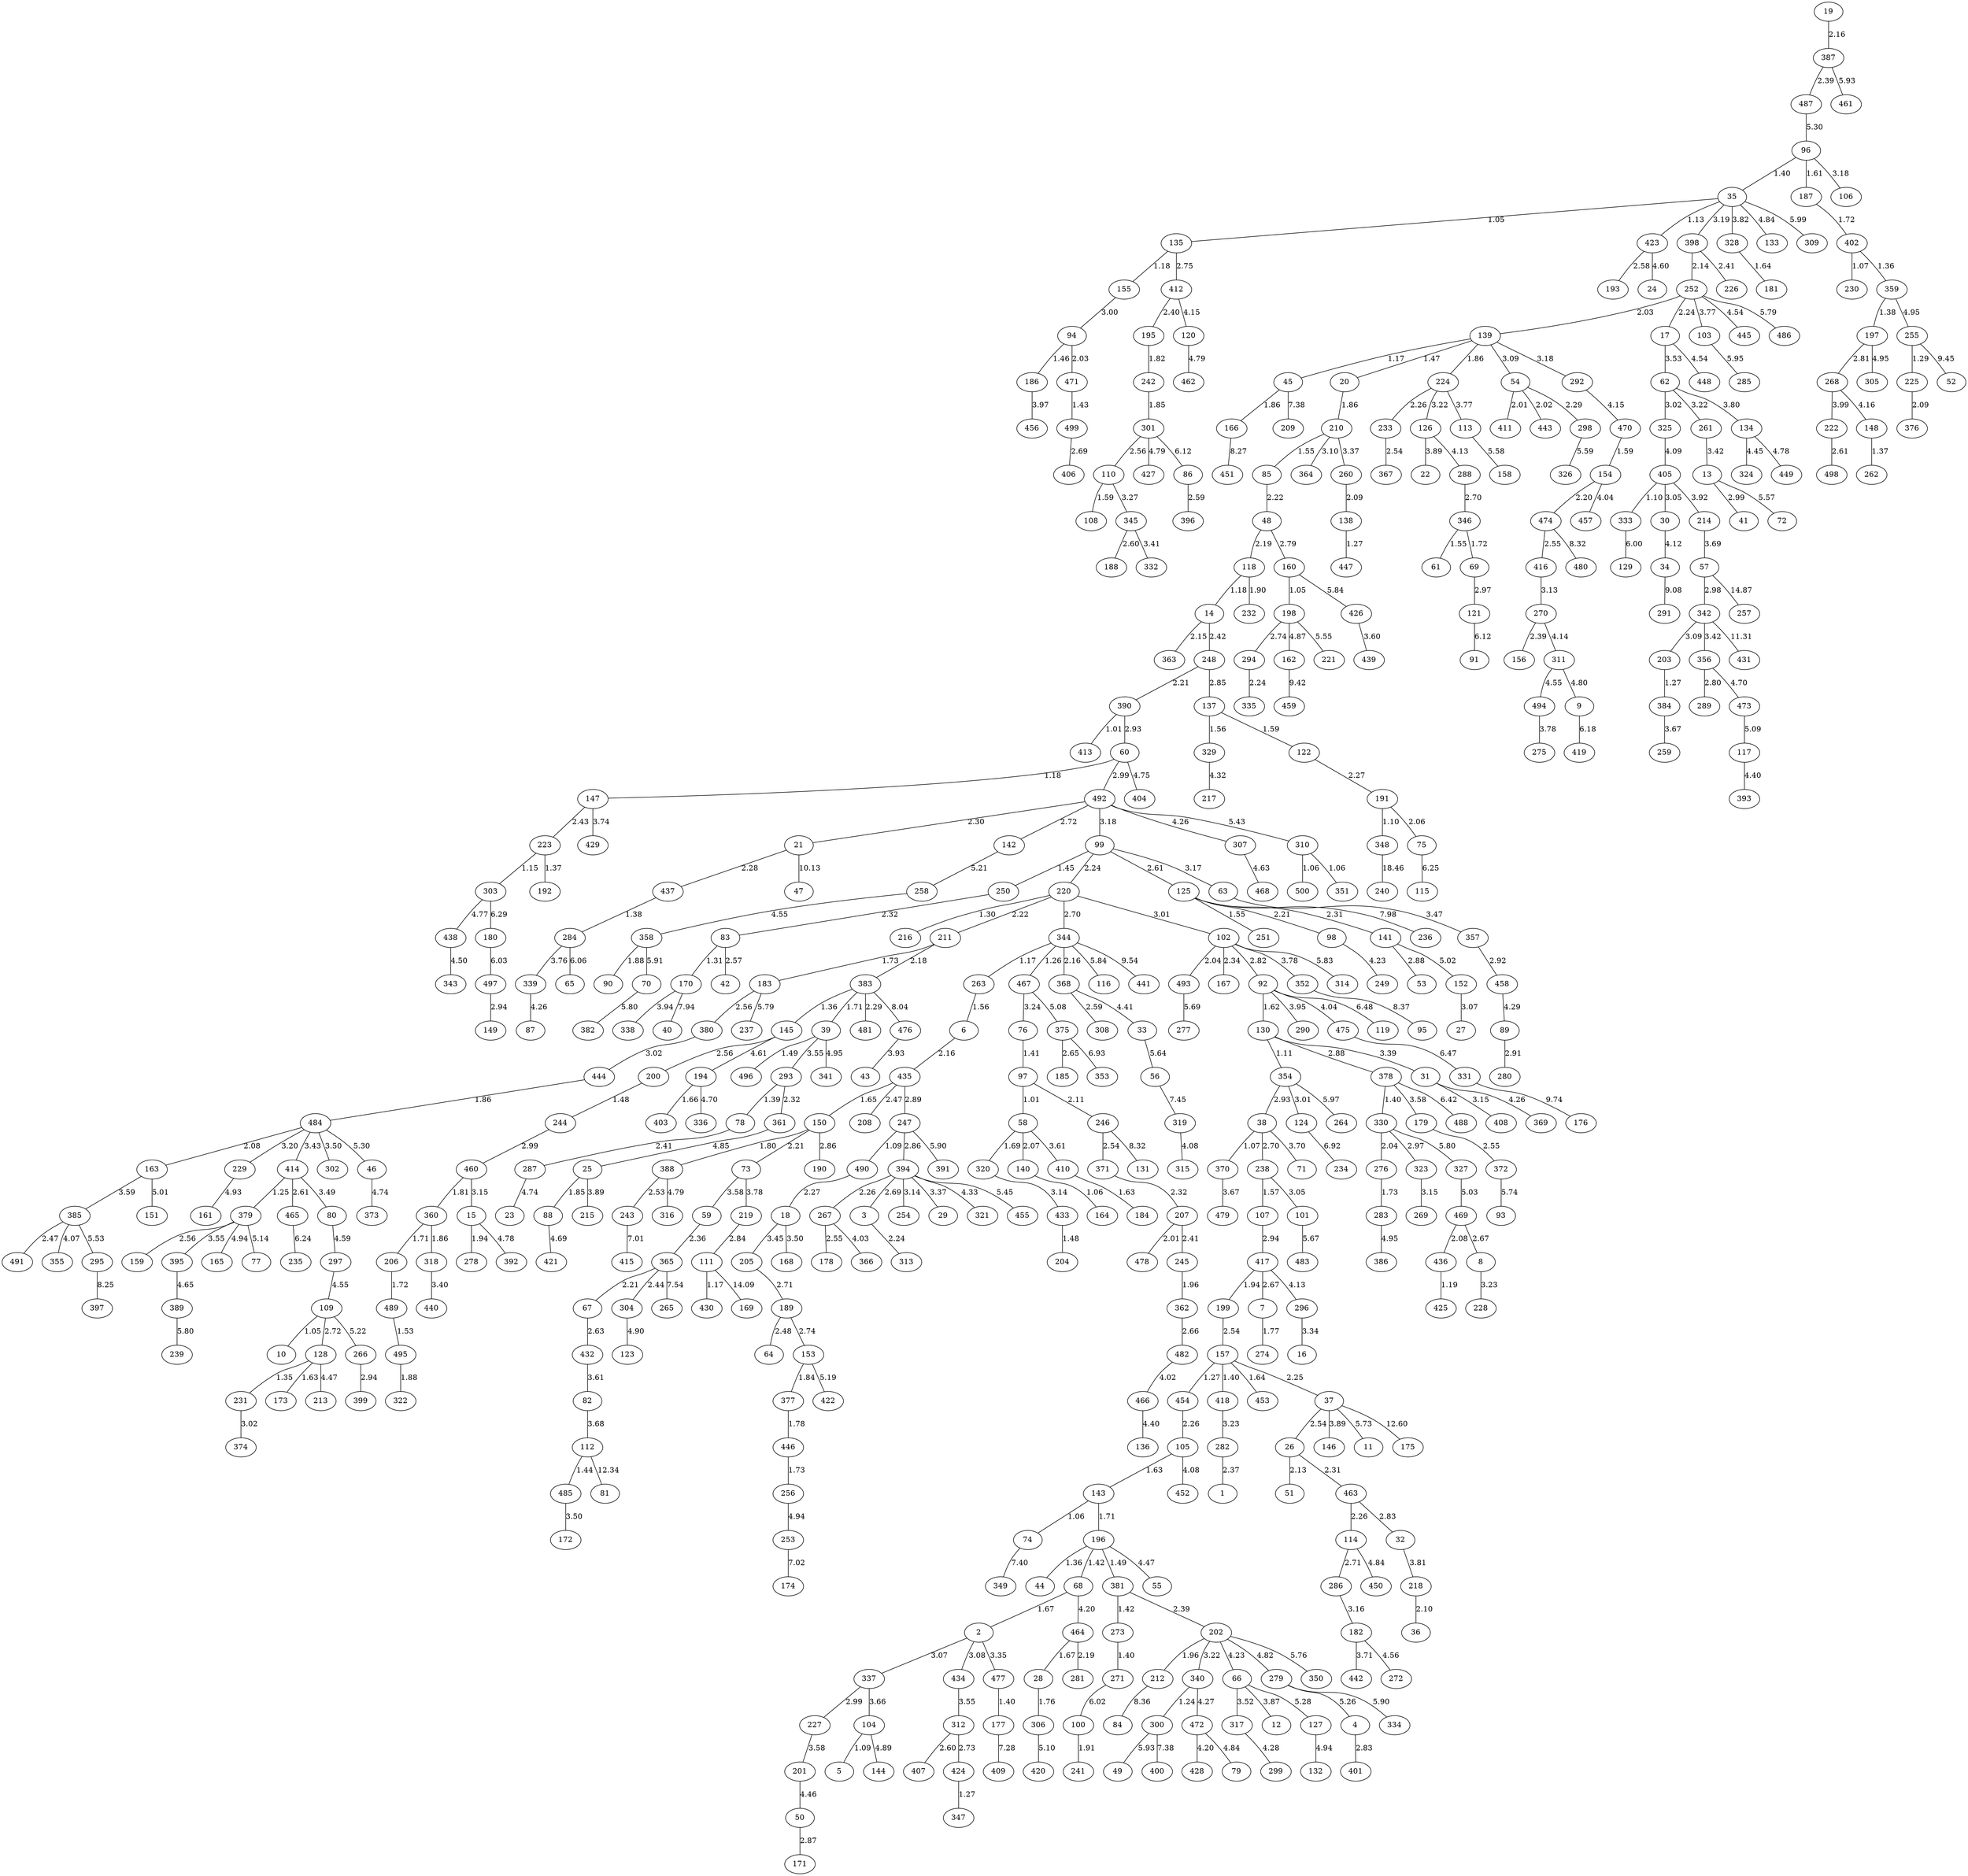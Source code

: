 graph {
19--387[label=2.16]
387--487[label=2.39]
487--96[label=5.30]
96--35[label=1.40]
35--135[label=1.05]
35--423[label=1.13]
135--155[label=1.18]
96--187[label=1.61]
187--402[label=1.72]
402--230[label=1.07]
402--359[label=1.36]
359--197[label=1.38]
423--193[label=2.58]
135--412[label=2.75]
412--195[label=2.40]
195--242[label=1.82]
242--301[label=1.85]
301--110[label=2.56]
110--108[label=1.59]
197--268[label=2.81]
155--94[label=3.00]
94--186[label=1.46]
94--471[label=2.03]
471--499[label=1.43]
499--406[label=2.69]
96--106[label=3.18]
35--398[label=3.19]
398--252[label=2.14]
252--139[label=2.03]
139--45[label=1.17]
139--20[label=1.47]
139--224[label=1.86]
20--210[label=1.86]
210--85[label=1.55]
45--166[label=1.86]
85--48[label=2.22]
48--118[label=2.19]
118--14[label=1.18]
118--232[label=1.90]
14--363[label=2.15]
252--17[label=2.24]
224--233[label=2.26]
398--226[label=2.41]
14--248[label=2.42]
248--390[label=2.21]
390--413[label=1.01]
233--367[label=2.54]
48--160[label=2.79]
160--198[label=1.05]
198--294[label=2.74]
294--335[label=2.24]
248--137[label=2.85]
137--329[label=1.56]
137--122[label=1.59]
122--191[label=2.27]
191--348[label=1.10]
191--75[label=2.06]
390--60[label=2.93]
60--147[label=1.18]
147--223[label=2.43]
223--303[label=1.15]
223--192[label=1.37]
60--492[label=2.99]
492--21[label=2.30]
21--437[label=2.28]
437--284[label=1.38]
492--142[label=2.72]
139--54[label=3.09]
54--411[label=2.01]
54--443[label=2.02]
54--298[label=2.29]
210--364[label=3.10]
139--292[label=3.18]
492--99[label=3.18]
99--250[label=1.45]
99--220[label=2.24]
220--216[label=1.30]
220--211[label=2.22]
211--183[label=1.73]
211--383[label=2.18]
383--145[label=1.36]
383--39[label=1.71]
39--496[label=1.49]
383--481[label=2.29]
250--83[label=2.32]
83--170[label=1.31]
183--380[label=2.56]
145--200[label=2.56]
200--244[label=1.48]
83--42[label=2.57]
99--125[label=2.61]
125--251[label=1.55]
125--98[label=2.21]
125--141[label=2.31]
220--344[label=2.70]
344--263[label=1.17]
344--467[label=1.26]
263--6[label=1.56]
344--368[label=2.16]
6--435[label=2.16]
435--150[label=1.65]
150--388[label=1.80]
150--73[label=2.21]
435--208[label=2.47]
388--243[label=2.53]
368--308[label=2.59]
150--190[label=2.86]
141--53[label=2.88]
435--247[label=2.89]
247--490[label=1.09]
490--18[label=2.27]
247--394[label=2.86]
394--267[label=2.26]
267--178[label=2.55]
394--3[label=2.69]
3--313[label=2.24]
244--460[label=2.99]
460--360[label=1.81]
360--206[label=1.71]
206--489[label=1.72]
489--495[label=1.53]
360--318[label=1.86]
495--322[label=1.88]
220--102[label=3.01]
102--493[label=2.04]
102--167[label=2.34]
102--92[label=2.82]
92--130[label=1.62]
130--354[label=1.11]
130--378[label=2.88]
378--330[label=1.40]
330--276[label=2.04]
276--283[label=1.73]
354--38[label=2.93]
38--370[label=1.07]
38--238[label=2.70]
238--107[label=1.57]
107--417[label=2.94]
417--199[label=1.94]
199--157[label=2.54]
157--454[label=1.27]
157--418[label=1.40]
157--453[label=1.64]
157--37[label=2.25]
454--105[label=2.26]
105--143[label=1.63]
143--74[label=1.06]
143--196[label=1.71]
196--44[label=1.36]
196--68[label=1.42]
196--381[label=1.49]
381--273[label=1.42]
273--271[label=1.40]
68--2[label=1.67]
381--202[label=2.39]
202--212[label=1.96]
37--26[label=2.54]
26--51[label=2.13]
26--463[label=2.31]
463--114[label=2.26]
417--7[label=2.67]
7--274[label=1.77]
114--286[label=2.71]
463--32[label=2.83]
330--323[label=2.97]
354--124[label=3.01]
380--444[label=3.02]
444--484[label=1.86]
484--163[label=2.08]
238--101[label=3.05]
2--337[label=3.07]
337--227[label=2.99]
2--434[label=3.08]
394--254[label=3.14]
460--15[label=3.15]
15--278[label=1.94]
323--269[label=3.15]
286--182[label=3.16]
99--63[label=3.17]
484--229[label=3.20]
202--340[label=3.22]
340--300[label=1.24]
224--126[label=3.22]
418--282[label=3.23]
282--1[label=2.37]
467--76[label=3.24]
76--97[label=1.41]
97--58[label=1.01]
58--320[label=1.69]
58--140[label=2.07]
140--164[label=1.06]
97--246[label=2.11]
246--371[label=2.54]
371--207[label=2.32]
207--478[label=2.01]
207--245[label=2.41]
245--362[label=1.96]
362--482[label=2.66]
320--433[label=3.14]
433--204[label=1.48]
110--345[label=3.27]
345--188[label=2.60]
2--477[label=3.35]
477--177[label=1.40]
394--29[label=3.37]
210--260[label=3.37]
260--138[label=2.09]
138--447[label=1.27]
130--31[label=3.39]
31--408[label=3.15]
318--440[label=3.40]
345--332[label=3.41]
484--414[label=3.43]
414--379[label=1.25]
379--159[label=2.56]
414--465[label=2.61]
18--205[label=3.45]
205--189[label=2.71]
189--64[label=2.48]
189--153[label=2.74]
153--377[label=1.84]
377--446[label=1.78]
446--256[label=1.73]
63--357[label=3.47]
357--458[label=2.92]
414--80[label=3.49]
18--168[label=3.50]
484--302[label=3.50]
17--62[label=3.53]
62--325[label=3.02]
62--261[label=3.22]
261--13[label=3.42]
13--41[label=2.99]
39--293[label=3.55]
293--78[label=1.39]
293--361[label=2.32]
78--287[label=2.41]
434--312[label=3.55]
312--407[label=2.60]
312--424[label=2.73]
424--347[label=1.27]
379--395[label=3.55]
227--201[label=3.58]
73--59[label=3.58]
59--365[label=2.36]
365--67[label=2.21]
365--304[label=2.44]
67--432[label=2.63]
378--179[label=3.58]
179--372[label=2.55]
163--385[label=3.59]
385--491[label=2.47]
58--410[label=3.61]
410--184[label=1.63]
432--82[label=3.61]
337--104[label=3.66]
104--5[label=1.09]
370--479[label=3.67]
82--112[label=3.68]
112--485[label=1.44]
485--172[label=3.50]
38--71[label=3.70]
182--442[label=3.71]
147--429[label=3.74]
284--339[label=3.76]
224--113[label=3.77]
252--103[label=3.77]
73--219[label=3.78]
219--111[label=2.84]
111--430[label=1.17]
102--352[label=3.78]
62--134[label=3.80]
32--218[label=3.81]
218--36[label=2.10]
35--328[label=3.82]
328--181[label=1.64]
37--146[label=3.89]
126--22[label=3.89]
170--338[label=3.94]
92--290[label=3.95]
186--456[label=3.97]
268--222[label=3.99]
222--498[label=2.61]
482--466[label=4.02]
267--366[label=4.03]
92--475[label=4.04]
385--355[label=4.07]
105--452[label=4.08]
325--405[label=4.09]
405--333[label=1.10]
405--30[label=3.05]
405--214[label=3.92]
214--57[label=3.69]
57--342[label=2.98]
342--203[label=3.09]
203--384[label=1.27]
342--356[label=3.42]
356--289[label=2.80]
384--259[label=3.67]
30--34[label=4.12]
417--296[label=4.13]
296--16[label=3.34]
126--288[label=4.13]
288--346[label=2.70]
346--61[label=1.55]
346--69[label=1.72]
69--121[label=2.97]
412--120[label=4.15]
292--470[label=4.15]
470--154[label=1.59]
154--474[label=2.20]
474--416[label=2.55]
416--270[label=3.13]
270--156[label=2.39]
154--457[label=4.04]
270--311[label=4.14]
268--148[label=4.16]
148--262[label=1.37]
68--464[label=4.20]
464--28[label=1.67]
28--306[label=1.76]
464--281[label=2.19]
98--249[label=4.23]
202--66[label=4.23]
66--317[label=3.52]
66--12[label=3.87]
31--369[label=4.26]
339--87[label=4.26]
492--307[label=4.26]
340--472[label=4.27]
472--428[label=4.20]
317--299[label=4.28]
458--89[label=4.29]
89--280[label=2.91]
329--217[label=4.32]
394--321[label=4.33]
466--136[label=4.40]
368--33[label=4.41]
134--324[label=4.45]
201--50[label=4.46]
50--171[label=2.87]
196--55[label=4.47]
17--448[label=4.54]
252--445[label=4.54]
311--494[label=4.55]
494--275[label=3.78]
182--272[label=4.56]
80--297[label=4.59]
297--109[label=4.55]
109--10[label=1.05]
109--128[label=2.72]
128--231[label=1.35]
128--173[label=1.63]
231--374[label=3.02]
128--213[label=4.47]
423--24[label=4.60]
145--194[label=4.61]
194--403[label=1.66]
307--468[label=4.63]
395--389[label=4.65]
194--336[label=4.70]
356--473[label=4.70]
287--23[label=4.74]
60--404[label=4.75]
303--438[label=4.77]
438--343[label=4.50]
15--392[label=4.78]
134--449[label=4.78]
301--427[label=4.79]
120--462[label=4.79]
388--316[label=4.79]
311--9[label=4.80]
202--279[label=4.82]
35--133[label=4.84]
114--450[label=4.84]
472--79[label=4.84]
361--25[label=4.85]
25--88[label=1.85]
25--215[label=3.89]
88--421[label=4.69]
198--162[label=4.87]
104--144[label=4.89]
304--123[label=4.90]
229--161[label=4.93]
256--253[label=4.94]
379--165[label=4.94]
283--386[label=4.95]
39--341[label=4.95]
359--255[label=4.95]
255--225[label=1.29]
225--376[label=2.09]
197--305[label=4.95]
163--151[label=5.01]
141--152[label=5.02]
152--27[label=3.07]
467--375[label=5.08]
375--185[label=2.65]
473--117[label=5.09]
117--393[label=4.40]
306--420[label=5.10]
379--77[label=5.14]
153--422[label=5.19]
142--258[label=5.21]
258--358[label=4.55]
358--90[label=1.88]
109--266[label=5.22]
266--399[label=2.94]
279--4[label=5.26]
4--401[label=2.83]
66--127[label=5.28]
127--132[label=4.94]
484--46[label=5.30]
46--373[label=4.74]
492--310[label=5.43]
310--500[label=1.06]
310--351[label=1.06]
394--455[label=5.45]
385--295[label=5.53]
198--221[label=5.55]
13--72[label=5.57]
113--158[label=5.58]
298--326[label=5.59]
33--56[label=5.64]
101--483[label=5.67]
493--277[label=5.69]
37--11[label=5.73]
372--93[label=5.74]
202--350[label=5.76]
183--237[label=5.79]
252--486[label=5.79]
330--327[label=5.80]
327--469[label=5.03]
469--436[label=2.08]
436--425[label=1.19]
469--8[label=2.67]
8--228[label=3.23]
389--239[label=5.80]
102--314[label=5.83]
160--426[label=5.84]
426--439[label=3.60]
344--116[label=5.84]
279--334[label=5.90]
247--391[label=5.90]
358--70[label=5.91]
70--382[label=5.80]
387--461[label=5.93]
300--49[label=5.93]
103--285[label=5.95]
354--264[label=5.97]
35--309[label=5.99]
333--129[label=6.00]
271--100[label=6.02]
100--241[label=1.91]
284--65[label=6.06]
301--86[label=6.12]
86--396[label=2.59]
121--91[label=6.12]
9--419[label=6.18]
465--235[label=6.24]
75--115[label=6.25]
303--180[label=6.29]
180--497[label=6.03]
497--149[label=2.94]
378--488[label=6.42]
475--331[label=6.47]
92--119[label=6.48]
124--234[label=6.92]
375--353[label=6.93]
243--415[label=7.01]
253--174[label=7.02]
177--409[label=7.28]
300--400[label=7.38]
45--209[label=7.38]
74--349[label=7.40]
56--319[label=7.45]
319--315[label=4.08]
365--265[label=7.54]
170--40[label=7.94]
125--236[label=7.98]
383--476[label=8.04]
476--43[label=3.93]
295--397[label=8.25]
166--451[label=8.27]
246--131[label=8.32]
474--480[label=8.32]
212--84[label=8.36]
352--95[label=8.37]
34--291[label=9.08]
162--459[label=9.42]
255--52[label=9.45]
344--441[label=9.54]
331--176[label=9.74]
21--47[label=10.13]
342--431[label=11.31]
112--81[label=12.34]
37--175[label=12.60]
111--169[label=14.09]
57--257[label=14.87]
348--240[label=18.46]
}

